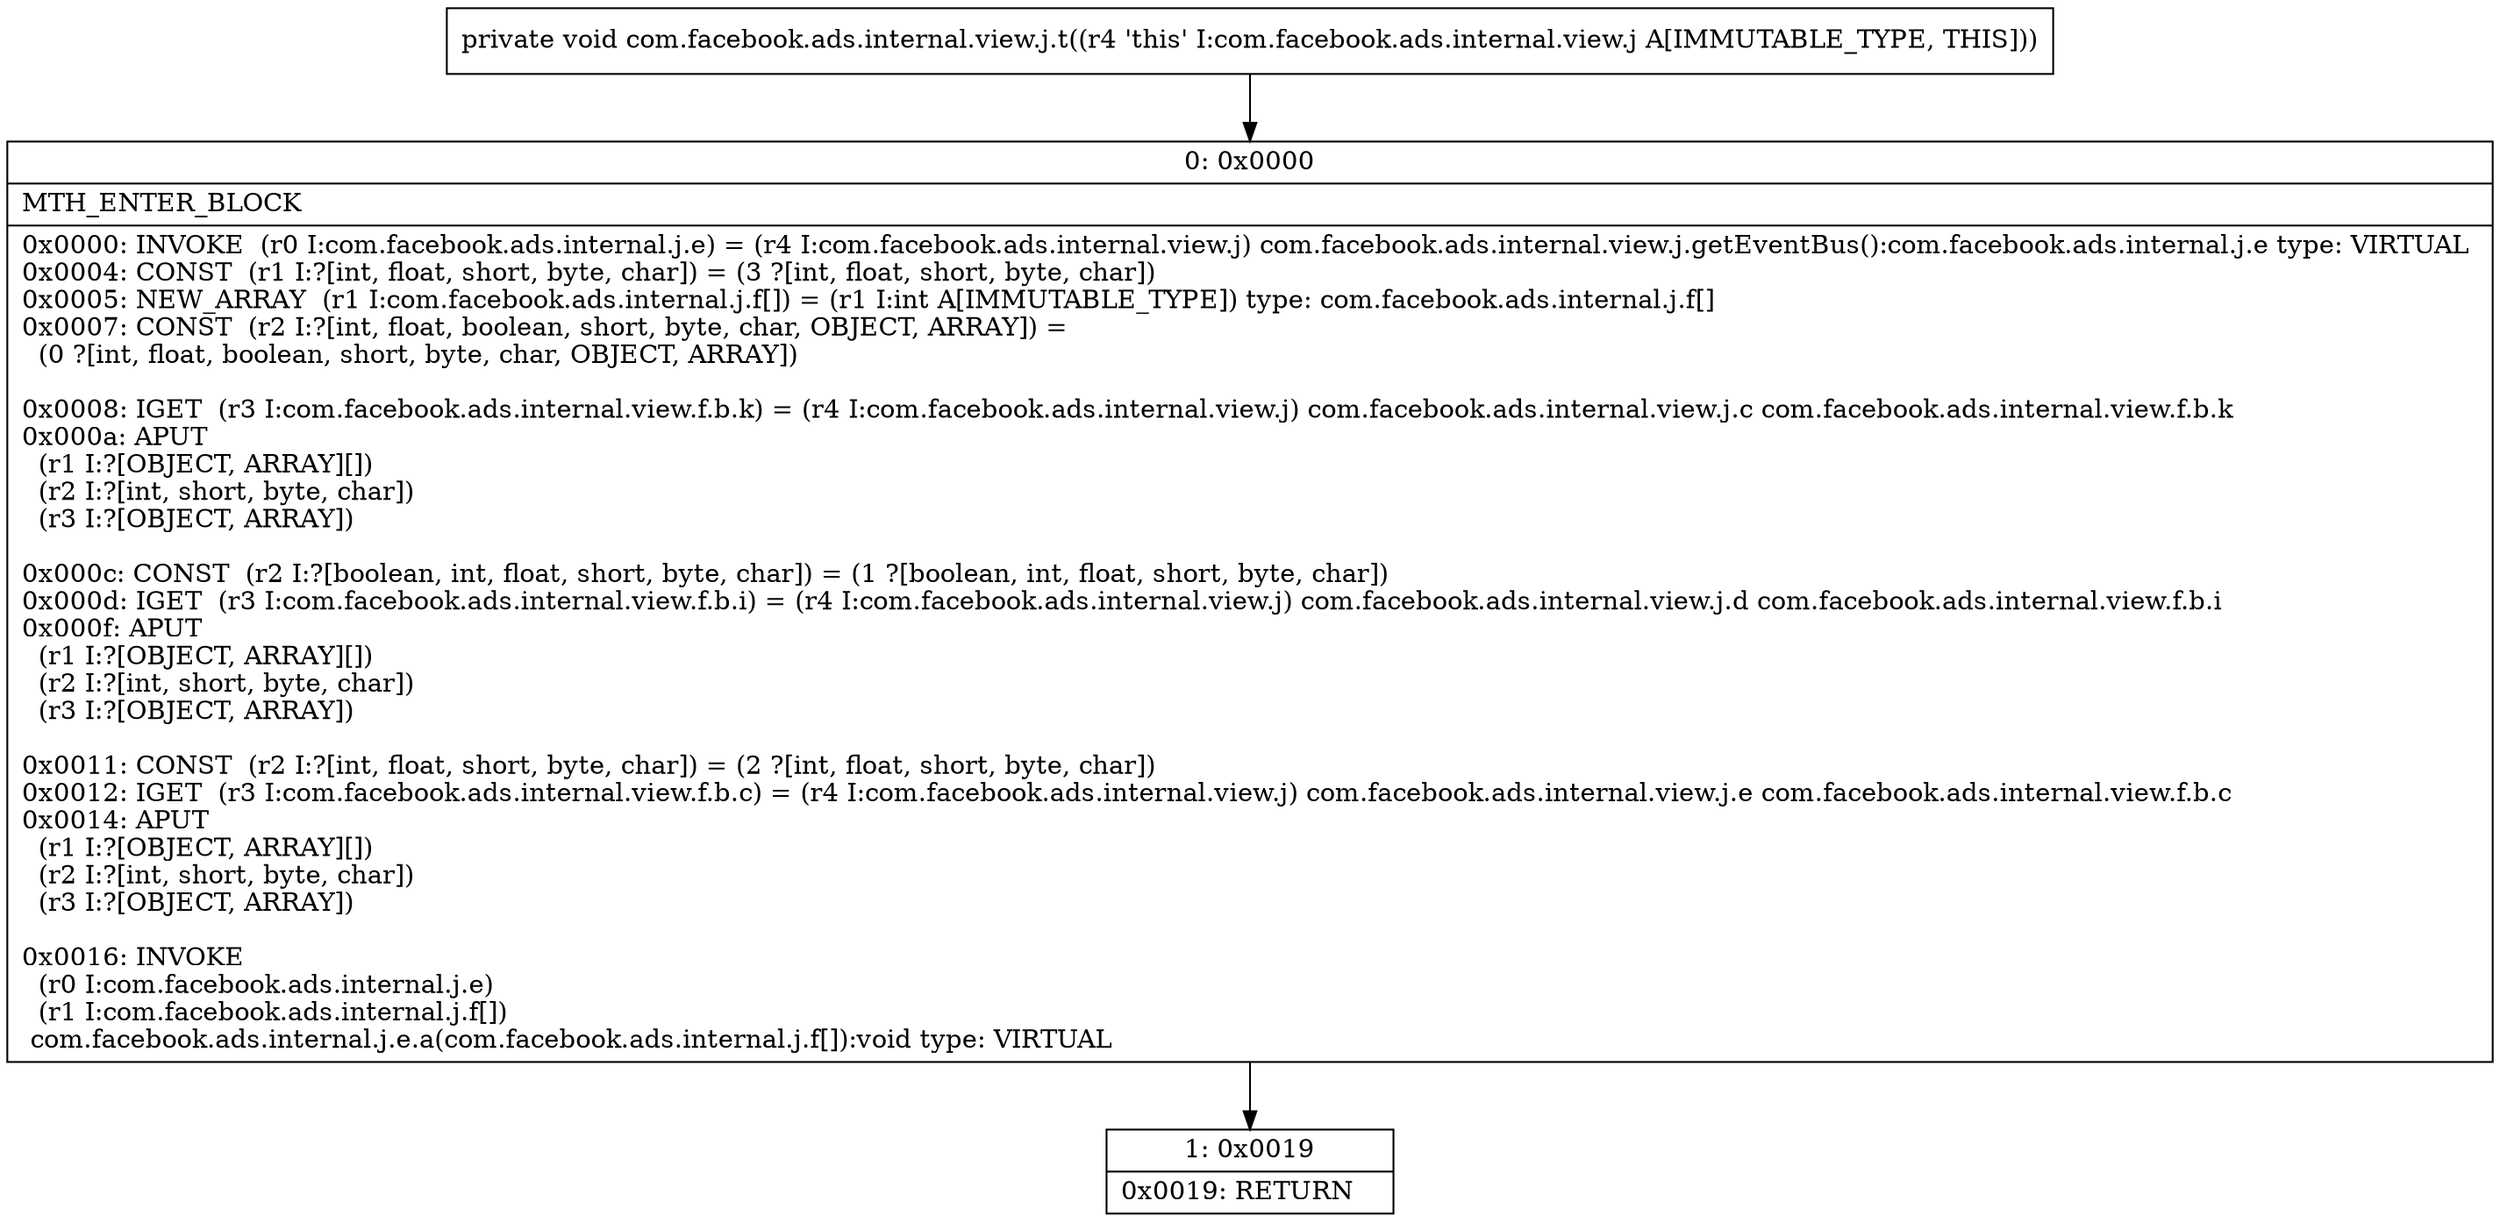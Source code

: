 digraph "CFG forcom.facebook.ads.internal.view.j.t()V" {
Node_0 [shape=record,label="{0\:\ 0x0000|MTH_ENTER_BLOCK\l|0x0000: INVOKE  (r0 I:com.facebook.ads.internal.j.e) = (r4 I:com.facebook.ads.internal.view.j) com.facebook.ads.internal.view.j.getEventBus():com.facebook.ads.internal.j.e type: VIRTUAL \l0x0004: CONST  (r1 I:?[int, float, short, byte, char]) = (3 ?[int, float, short, byte, char]) \l0x0005: NEW_ARRAY  (r1 I:com.facebook.ads.internal.j.f[]) = (r1 I:int A[IMMUTABLE_TYPE]) type: com.facebook.ads.internal.j.f[] \l0x0007: CONST  (r2 I:?[int, float, boolean, short, byte, char, OBJECT, ARRAY]) = \l  (0 ?[int, float, boolean, short, byte, char, OBJECT, ARRAY])\l \l0x0008: IGET  (r3 I:com.facebook.ads.internal.view.f.b.k) = (r4 I:com.facebook.ads.internal.view.j) com.facebook.ads.internal.view.j.c com.facebook.ads.internal.view.f.b.k \l0x000a: APUT  \l  (r1 I:?[OBJECT, ARRAY][])\l  (r2 I:?[int, short, byte, char])\l  (r3 I:?[OBJECT, ARRAY])\l \l0x000c: CONST  (r2 I:?[boolean, int, float, short, byte, char]) = (1 ?[boolean, int, float, short, byte, char]) \l0x000d: IGET  (r3 I:com.facebook.ads.internal.view.f.b.i) = (r4 I:com.facebook.ads.internal.view.j) com.facebook.ads.internal.view.j.d com.facebook.ads.internal.view.f.b.i \l0x000f: APUT  \l  (r1 I:?[OBJECT, ARRAY][])\l  (r2 I:?[int, short, byte, char])\l  (r3 I:?[OBJECT, ARRAY])\l \l0x0011: CONST  (r2 I:?[int, float, short, byte, char]) = (2 ?[int, float, short, byte, char]) \l0x0012: IGET  (r3 I:com.facebook.ads.internal.view.f.b.c) = (r4 I:com.facebook.ads.internal.view.j) com.facebook.ads.internal.view.j.e com.facebook.ads.internal.view.f.b.c \l0x0014: APUT  \l  (r1 I:?[OBJECT, ARRAY][])\l  (r2 I:?[int, short, byte, char])\l  (r3 I:?[OBJECT, ARRAY])\l \l0x0016: INVOKE  \l  (r0 I:com.facebook.ads.internal.j.e)\l  (r1 I:com.facebook.ads.internal.j.f[])\l com.facebook.ads.internal.j.e.a(com.facebook.ads.internal.j.f[]):void type: VIRTUAL \l}"];
Node_1 [shape=record,label="{1\:\ 0x0019|0x0019: RETURN   \l}"];
MethodNode[shape=record,label="{private void com.facebook.ads.internal.view.j.t((r4 'this' I:com.facebook.ads.internal.view.j A[IMMUTABLE_TYPE, THIS])) }"];
MethodNode -> Node_0;
Node_0 -> Node_1;
}

